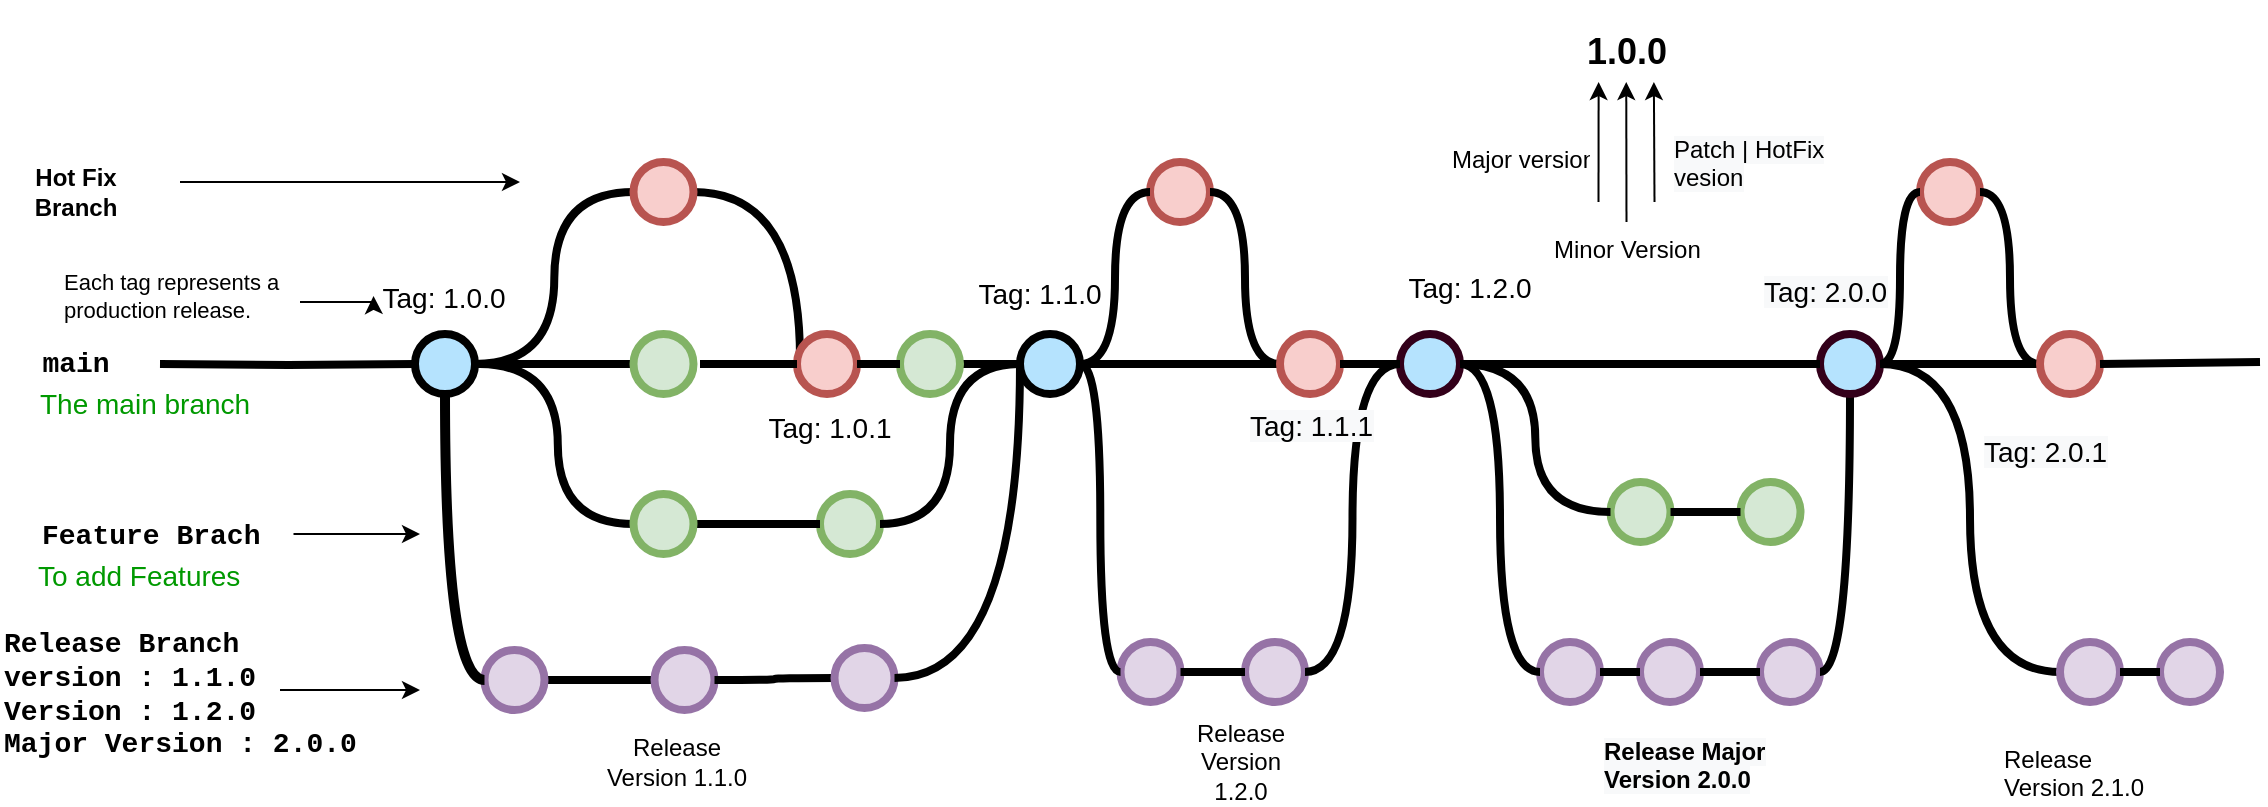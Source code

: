 <mxfile version="17.1.3" type="github">
  <diagram id="yPxyJZ8AM_hMuL3Unpa9" name="complex gitflow">
    <mxGraphModel dx="1047" dy="476" grid="1" gridSize="10" guides="1" tooltips="1" connect="1" arrows="1" fold="1" page="1" pageScale="1" pageWidth="1100" pageHeight="850" math="0" shadow="0">
      <root>
        <mxCell id="0" />
        <mxCell id="1" parent="0" />
        <mxCell id="IXHnteOLzzuu1bZbQJ6n-1" value="" style="rounded=0;html=1;jettySize=auto;orthogonalLoop=1;plain-blue;endArrow=none;endFill=0;strokeWidth=4;strokeColor=#000000;entryX=0;entryY=0.5;entryDx=0;entryDy=0;entryPerimeter=0;" parent="1" source="IXHnteOLzzuu1bZbQJ6n-3" target="IXHnteOLzzuu1bZbQJ6n-37" edge="1">
          <mxGeometry x="292.25" y="211" as="geometry">
            <mxPoint x="442.25" y="211" as="targetPoint" />
          </mxGeometry>
        </mxCell>
        <mxCell id="IXHnteOLzzuu1bZbQJ6n-2" style="edgeStyle=orthogonalEdgeStyle;curved=1;rounded=0;html=1;exitX=1;exitY=0.5;exitPerimeter=0;entryX=0;entryY=0.5;entryPerimeter=0;endArrow=none;endFill=0;jettySize=auto;orthogonalLoop=1;strokeWidth=4;fontSize=15;" parent="1" source="IXHnteOLzzuu1bZbQJ6n-3" target="IXHnteOLzzuu1bZbQJ6n-10" edge="1">
          <mxGeometry relative="1" as="geometry" />
        </mxCell>
        <mxCell id="IXHnteOLzzuu1bZbQJ6n-3" value="" style="verticalLabelPosition=bottom;verticalAlign=top;html=1;strokeWidth=4;shape=mxgraph.flowchart.on-page_reference;plain-blue;gradientColor=none;fillColor=#B5E3Fe;strokeColor=#000000;" parent="1" vertex="1">
          <mxGeometry x="277.5" y="196" width="30" height="30" as="geometry" />
        </mxCell>
        <mxCell id="IXHnteOLzzuu1bZbQJ6n-4" value="" style="edgeStyle=orthogonalEdgeStyle;curved=1;rounded=0;orthogonalLoop=1;jettySize=auto;html=1;endArrow=none;endFill=0;strokeWidth=4;entryX=0;entryY=0.5;entryDx=0;entryDy=0;entryPerimeter=0;" parent="1" source="IXHnteOLzzuu1bZbQJ6n-5" target="IXHnteOLzzuu1bZbQJ6n-69" edge="1">
          <mxGeometry relative="1" as="geometry">
            <mxPoint x="734.5" y="211" as="targetPoint" />
          </mxGeometry>
        </mxCell>
        <mxCell id="IXHnteOLzzuu1bZbQJ6n-5" value="" style="verticalLabelPosition=bottom;verticalAlign=top;html=1;strokeWidth=4;shape=mxgraph.flowchart.on-page_reference;plain-blue;gradientColor=none;strokeColor=#000000;fillColor=#B5E3FE;" parent="1" vertex="1">
          <mxGeometry x="580" y="196" width="30" height="30" as="geometry" />
        </mxCell>
        <mxCell id="IXHnteOLzzuu1bZbQJ6n-6" value="" style="verticalLabelPosition=bottom;verticalAlign=top;html=1;strokeWidth=4;shape=mxgraph.flowchart.on-page_reference;plain-blue;gradientColor=none;strokeColor=#33001A;fillColor=#B5E3FE;" parent="1" vertex="1">
          <mxGeometry x="770" y="196" width="30" height="30" as="geometry" />
        </mxCell>
        <mxCell id="IXHnteOLzzuu1bZbQJ6n-7" value="" style="edgeStyle=orthogonalEdgeStyle;rounded=0;html=1;jettySize=auto;orthogonalLoop=1;strokeWidth=4;endArrow=none;endFill=0;" parent="1" target="IXHnteOLzzuu1bZbQJ6n-3" edge="1">
          <mxGeometry x="192.25" y="211" as="geometry">
            <mxPoint x="150" y="211" as="sourcePoint" />
          </mxGeometry>
        </mxCell>
        <mxCell id="IXHnteOLzzuu1bZbQJ6n-8" value="main" style="text;html=1;strokeColor=none;fillColor=none;align=center;verticalAlign=middle;whiteSpace=wrap;overflow=hidden;fontSize=14;fontStyle=1;fontFamily=Courier New;" parent="1" vertex="1">
          <mxGeometry x="83" y="190" width="50" height="42" as="geometry" />
        </mxCell>
        <mxCell id="IXHnteOLzzuu1bZbQJ6n-9" style="edgeStyle=orthogonalEdgeStyle;curved=1;rounded=0;html=1;exitX=1;exitY=0.5;exitPerimeter=0;endArrow=none;endFill=0;jettySize=auto;orthogonalLoop=1;strokeWidth=4;fontSize=15;" parent="1" source="IXHnteOLzzuu1bZbQJ6n-10" edge="1">
          <mxGeometry relative="1" as="geometry">
            <mxPoint x="470" y="210" as="targetPoint" />
          </mxGeometry>
        </mxCell>
        <mxCell id="IXHnteOLzzuu1bZbQJ6n-10" value="" style="verticalLabelPosition=bottom;verticalAlign=top;html=1;strokeWidth=4;shape=mxgraph.flowchart.on-page_reference;strokeColor=#b85450;fillColor=#f8cecc;" parent="1" vertex="1">
          <mxGeometry x="386.75" y="110" width="30" height="30" as="geometry" />
        </mxCell>
        <mxCell id="IXHnteOLzzuu1bZbQJ6n-11" value="" style="verticalLabelPosition=bottom;verticalAlign=top;html=1;strokeWidth=4;shape=mxgraph.flowchart.on-page_reference;strokeColor=#b85450;fillColor=#f8cecc;" parent="1" vertex="1">
          <mxGeometry x="468.5" y="196" width="30" height="30" as="geometry" />
        </mxCell>
        <mxCell id="IXHnteOLzzuu1bZbQJ6n-12" value="Feature Brach&amp;nbsp;" style="text;html=1;strokeColor=none;fillColor=none;align=left;verticalAlign=middle;whiteSpace=wrap;overflow=hidden;fontSize=14;fontStyle=1;fontFamily=Courier New;" parent="1" vertex="1">
          <mxGeometry x="88.75" y="286" width="240" height="20" as="geometry" />
        </mxCell>
        <mxCell id="IXHnteOLzzuu1bZbQJ6n-13" value="" style="rounded=0;orthogonalLoop=1;jettySize=auto;html=1;endArrow=none;endFill=0;strokeWidth=4;" parent="1" source="IXHnteOLzzuu1bZbQJ6n-15" target="IXHnteOLzzuu1bZbQJ6n-17" edge="1">
          <mxGeometry relative="1" as="geometry" />
        </mxCell>
        <mxCell id="IXHnteOLzzuu1bZbQJ6n-15" value="" style="verticalLabelPosition=bottom;verticalAlign=top;html=1;strokeWidth=4;shape=mxgraph.flowchart.on-page_reference;strokeColor=#9673a6;fillColor=#e1d5e7;" parent="1" vertex="1">
          <mxGeometry x="312.25" y="354" width="30" height="30" as="geometry" />
        </mxCell>
        <mxCell id="IXHnteOLzzuu1bZbQJ6n-17" value="" style="verticalLabelPosition=bottom;verticalAlign=top;html=1;strokeWidth=4;shape=mxgraph.flowchart.on-page_reference;strokeColor=#9673a6;fillColor=#e1d5e7;" parent="1" vertex="1">
          <mxGeometry x="397.25" y="354" width="30" height="30" as="geometry" />
        </mxCell>
        <mxCell id="IXHnteOLzzuu1bZbQJ6n-18" value="" style="edgeStyle=orthogonalEdgeStyle;curved=1;rounded=0;orthogonalLoop=1;jettySize=auto;html=1;endArrow=none;endFill=0;strokeWidth=4;fontFamily=Courier New;fontColor=#009900;exitX=1;exitY=0.5;exitDx=0;exitDy=0;exitPerimeter=0;" parent="1" source="IXHnteOLzzuu1bZbQJ6n-17" target="IXHnteOLzzuu1bZbQJ6n-20" edge="1">
          <mxGeometry relative="1" as="geometry">
            <mxPoint x="498.5" y="368" as="sourcePoint" />
          </mxGeometry>
        </mxCell>
        <mxCell id="IXHnteOLzzuu1bZbQJ6n-20" value="" style="verticalLabelPosition=bottom;verticalAlign=top;html=1;strokeWidth=4;shape=mxgraph.flowchart.on-page_reference;strokeColor=#9673a6;fillColor=#e1d5e7;" parent="1" vertex="1">
          <mxGeometry x="487.25" y="353" width="30" height="30" as="geometry" />
        </mxCell>
        <mxCell id="IXHnteOLzzuu1bZbQJ6n-21" value="Release Branch&amp;nbsp;&lt;br&gt;version : 1.1.0&lt;br&gt;Version : 1.2.0&lt;br&gt;Major Version : 2.0.0" style="text;html=1;strokeColor=none;fillColor=none;align=left;verticalAlign=middle;whiteSpace=wrap;overflow=hidden;fontSize=14;fontStyle=1;fontFamily=Courier New;" parent="1" vertex="1">
          <mxGeometry x="70" y="340" width="190" height="69" as="geometry" />
        </mxCell>
        <mxCell id="IXHnteOLzzuu1bZbQJ6n-28" value="To add Features" style="text;html=1;strokeColor=none;fillColor=none;align=left;verticalAlign=middle;whiteSpace=wrap;overflow=hidden;fontSize=14;fontStyle=0;fontColor=#009900;" parent="1" vertex="1">
          <mxGeometry x="86.75" y="306" width="240" height="20" as="geometry" />
        </mxCell>
        <mxCell id="IXHnteOLzzuu1bZbQJ6n-29" value="The main branch&lt;br&gt;" style="text;html=1;strokeColor=none;fillColor=none;align=left;verticalAlign=middle;whiteSpace=wrap;overflow=hidden;fontSize=14;fontStyle=0;fontColor=#009900;" parent="1" vertex="1">
          <mxGeometry x="88.25" y="220" width="146.75" height="20" as="geometry" />
        </mxCell>
        <mxCell id="IXHnteOLzzuu1bZbQJ6n-30" value="" style="endArrow=classic;html=1;strokeWidth=1;fontFamily=Courier New;fontColor=#009900;" parent="1" edge="1">
          <mxGeometry width="50" height="50" relative="1" as="geometry">
            <mxPoint x="210" y="374" as="sourcePoint" />
            <mxPoint x="280" y="374" as="targetPoint" />
          </mxGeometry>
        </mxCell>
        <mxCell id="IXHnteOLzzuu1bZbQJ6n-31" value="" style="endArrow=classic;html=1;strokeWidth=1;fontFamily=Courier New;fontColor=#009900;" parent="1" edge="1">
          <mxGeometry width="50" height="50" relative="1" as="geometry">
            <mxPoint x="216.75" y="296" as="sourcePoint" />
            <mxPoint x="280" y="296" as="targetPoint" />
          </mxGeometry>
        </mxCell>
        <mxCell id="IXHnteOLzzuu1bZbQJ6n-32" value="Tag: 1.1.0" style="text;html=1;strokeColor=none;fillColor=none;align=center;verticalAlign=middle;whiteSpace=wrap;overflow=hidden;fontSize=14;" parent="1" vertex="1">
          <mxGeometry x="535" y="165" width="110" height="20" as="geometry" />
        </mxCell>
        <mxCell id="IXHnteOLzzuu1bZbQJ6n-33" value="Tag: 1.0.0" style="text;html=1;strokeColor=none;fillColor=none;align=center;verticalAlign=middle;whiteSpace=wrap;overflow=hidden;fontSize=14;" parent="1" vertex="1">
          <mxGeometry x="256.75" y="167" width="70" height="20" as="geometry" />
        </mxCell>
        <mxCell id="IXHnteOLzzuu1bZbQJ6n-34" value="Tag: 1.2.0" style="text;html=1;strokeColor=none;fillColor=none;align=center;verticalAlign=middle;whiteSpace=wrap;overflow=hidden;fontSize=14;" parent="1" vertex="1">
          <mxGeometry x="750" y="162" width="110" height="20" as="geometry" />
        </mxCell>
        <mxCell id="IXHnteOLzzuu1bZbQJ6n-35" value="" style="edgeStyle=orthogonalEdgeStyle;rounded=0;orthogonalLoop=1;jettySize=auto;html=1;fontSize=12;fontColor=#000000;entryX=0;entryY=0.5;entryDx=0;entryDy=0;" parent="1" source="IXHnteOLzzuu1bZbQJ6n-36" target="IXHnteOLzzuu1bZbQJ6n-33" edge="1">
          <mxGeometry relative="1" as="geometry">
            <mxPoint x="222.25" y="180" as="targetPoint" />
            <Array as="points">
              <mxPoint x="222.25" y="180" />
              <mxPoint x="222.25" y="180" />
            </Array>
          </mxGeometry>
        </mxCell>
        <mxCell id="IXHnteOLzzuu1bZbQJ6n-36" value="&lt;span style=&quot;text-align: center; font-size: 11px;&quot;&gt;Each tag represents a production release.&lt;/span&gt;" style="text;html=1;strokeColor=none;fillColor=none;align=left;verticalAlign=middle;whiteSpace=wrap;overflow=hidden;fontSize=11;fontStyle=0;fontColor=#000000;" parent="1" vertex="1">
          <mxGeometry x="100" y="158" width="120" height="38" as="geometry" />
        </mxCell>
        <mxCell id="IXHnteOLzzuu1bZbQJ6n-37" value="" style="verticalLabelPosition=bottom;verticalAlign=top;html=1;strokeWidth=4;shape=mxgraph.flowchart.on-page_reference;strokeColor=#82b366;fillColor=#d5e8d4;" parent="1" vertex="1">
          <mxGeometry x="386.75" y="196" width="30" height="30" as="geometry" />
        </mxCell>
        <mxCell id="IXHnteOLzzuu1bZbQJ6n-38" value="Tag: 1.0.1" style="text;html=1;strokeColor=none;fillColor=none;align=center;verticalAlign=middle;whiteSpace=wrap;overflow=hidden;fontSize=14;" parent="1" vertex="1">
          <mxGeometry x="450" y="232" width="70" height="20" as="geometry" />
        </mxCell>
        <mxCell id="IXHnteOLzzuu1bZbQJ6n-39" value="" style="endArrow=none;html=1;rounded=0;entryX=0;entryY=0.5;entryDx=0;entryDy=0;entryPerimeter=0;strokeWidth=4;" parent="1" target="IXHnteOLzzuu1bZbQJ6n-11" edge="1">
          <mxGeometry width="50" height="50" relative="1" as="geometry">
            <mxPoint x="420" y="211" as="sourcePoint" />
            <mxPoint x="460" y="200" as="targetPoint" />
          </mxGeometry>
        </mxCell>
        <mxCell id="IXHnteOLzzuu1bZbQJ6n-41" value="" style="endArrow=none;html=1;rounded=0;strokeWidth=4;entryX=0;entryY=0.5;entryDx=0;entryDy=0;edgeStyle=orthogonalEdgeStyle;curved=1;entryPerimeter=0;" parent="1" target="SwI2hQBCO6-UpaB0JKWH-16" edge="1">
          <mxGeometry width="50" height="50" relative="1" as="geometry">
            <mxPoint x="310" y="211" as="sourcePoint" />
            <mxPoint x="397.25" y="291" as="targetPoint" />
          </mxGeometry>
        </mxCell>
        <mxCell id="IXHnteOLzzuu1bZbQJ6n-43" value="" style="endArrow=none;html=1;rounded=0;strokeWidth=4;curved=1;entryX=0;entryY=0.5;entryDx=0;entryDy=0;entryPerimeter=0;exitX=1;exitY=0.5;exitDx=0;exitDy=0;exitPerimeter=0;startArrow=none;" parent="1" source="IXHnteOLzzuu1bZbQJ6n-46" target="IXHnteOLzzuu1bZbQJ6n-5" edge="1">
          <mxGeometry width="50" height="50" relative="1" as="geometry">
            <mxPoint x="500" y="250" as="sourcePoint" />
            <mxPoint x="550" y="200" as="targetPoint" />
          </mxGeometry>
        </mxCell>
        <mxCell id="IXHnteOLzzuu1bZbQJ6n-44" value="&lt;b&gt;Hot Fix Branch&lt;/b&gt;" style="text;html=1;strokeColor=none;fillColor=none;align=center;verticalAlign=middle;whiteSpace=wrap;rounded=0;" parent="1" vertex="1">
          <mxGeometry x="78" y="110" width="60" height="30" as="geometry" />
        </mxCell>
        <mxCell id="IXHnteOLzzuu1bZbQJ6n-45" value="" style="endArrow=classic;html=1;rounded=0;strokeWidth=1;curved=1;" parent="1" edge="1">
          <mxGeometry width="50" height="50" relative="1" as="geometry">
            <mxPoint x="160" y="120" as="sourcePoint" />
            <mxPoint x="330" y="120" as="targetPoint" />
          </mxGeometry>
        </mxCell>
        <mxCell id="IXHnteOLzzuu1bZbQJ6n-46" value="" style="verticalLabelPosition=bottom;verticalAlign=top;html=1;strokeWidth=4;shape=mxgraph.flowchart.on-page_reference;strokeColor=#82b366;fillColor=#d5e8d4;" parent="1" vertex="1">
          <mxGeometry x="520" y="196" width="30" height="30" as="geometry" />
        </mxCell>
        <mxCell id="IXHnteOLzzuu1bZbQJ6n-47" value="" style="endArrow=none;html=1;rounded=0;strokeWidth=4;curved=1;entryX=0;entryY=0.5;entryDx=0;entryDy=0;entryPerimeter=0;exitX=1;exitY=0.5;exitDx=0;exitDy=0;exitPerimeter=0;" parent="1" source="IXHnteOLzzuu1bZbQJ6n-11" target="IXHnteOLzzuu1bZbQJ6n-46" edge="1">
          <mxGeometry width="50" height="50" relative="1" as="geometry">
            <mxPoint x="498.5" y="211" as="sourcePoint" />
            <mxPoint x="622.25" y="211" as="targetPoint" />
          </mxGeometry>
        </mxCell>
        <mxCell id="IXHnteOLzzuu1bZbQJ6n-48" value="" style="endArrow=none;html=1;rounded=0;strokeWidth=5;curved=1;entryX=0;entryY=0.5;entryDx=0;entryDy=0;entryPerimeter=0;exitX=0.5;exitY=1;exitDx=0;exitDy=0;exitPerimeter=0;edgeStyle=orthogonalEdgeStyle;" parent="1" source="IXHnteOLzzuu1bZbQJ6n-3" target="IXHnteOLzzuu1bZbQJ6n-15" edge="1">
          <mxGeometry width="50" height="50" relative="1" as="geometry">
            <mxPoint x="320" y="390" as="sourcePoint" />
            <mxPoint x="370" y="340" as="targetPoint" />
          </mxGeometry>
        </mxCell>
        <mxCell id="IXHnteOLzzuu1bZbQJ6n-49" value="" style="verticalLabelPosition=bottom;verticalAlign=top;html=1;strokeWidth=4;shape=mxgraph.flowchart.on-page_reference;strokeColor=#82b366;fillColor=#d5e8d4;" parent="1" vertex="1">
          <mxGeometry x="480" y="276" width="30" height="30" as="geometry" />
        </mxCell>
        <mxCell id="IXHnteOLzzuu1bZbQJ6n-51" value="" style="endArrow=none;html=1;rounded=0;strokeWidth=4;entryX=0;entryY=0.5;entryDx=0;entryDy=0;entryPerimeter=0;exitX=1;exitY=0.5;exitDx=0;exitDy=0;exitPerimeter=0;edgeStyle=orthogonalEdgeStyle;curved=1;" parent="1" source="IXHnteOLzzuu1bZbQJ6n-49" target="IXHnteOLzzuu1bZbQJ6n-5" edge="1">
          <mxGeometry width="50" height="50" relative="1" as="geometry">
            <mxPoint x="580" y="290" as="sourcePoint" />
            <mxPoint x="630" y="240" as="targetPoint" />
          </mxGeometry>
        </mxCell>
        <mxCell id="IXHnteOLzzuu1bZbQJ6n-53" value="" style="endArrow=none;html=1;rounded=0;strokeWidth=4;entryX=0;entryY=0.5;entryDx=0;entryDy=0;entryPerimeter=0;exitX=1;exitY=0.5;exitDx=0;exitDy=0;exitPerimeter=0;edgeStyle=orthogonalEdgeStyle;curved=1;" parent="1" source="IXHnteOLzzuu1bZbQJ6n-20" target="IXHnteOLzzuu1bZbQJ6n-5" edge="1">
          <mxGeometry width="50" height="50" relative="1" as="geometry">
            <mxPoint x="580" y="400" as="sourcePoint" />
            <mxPoint x="630" y="350" as="targetPoint" />
            <Array as="points">
              <mxPoint x="580" y="368" />
            </Array>
          </mxGeometry>
        </mxCell>
        <mxCell id="IXHnteOLzzuu1bZbQJ6n-54" value="" style="verticalLabelPosition=bottom;verticalAlign=top;html=1;strokeWidth=4;shape=mxgraph.flowchart.on-page_reference;strokeColor=#9673a6;fillColor=#e1d5e7;" parent="1" vertex="1">
          <mxGeometry x="630.25" y="350" width="30" height="30" as="geometry" />
        </mxCell>
        <mxCell id="IXHnteOLzzuu1bZbQJ6n-55" value="" style="verticalLabelPosition=bottom;verticalAlign=top;html=1;strokeWidth=4;shape=mxgraph.flowchart.on-page_reference;strokeColor=#9673a6;fillColor=#e1d5e7;direction=south;" parent="1" vertex="1">
          <mxGeometry x="692.5" y="350" width="30" height="30" as="geometry" />
        </mxCell>
        <mxCell id="IXHnteOLzzuu1bZbQJ6n-56" value="" style="endArrow=none;html=1;rounded=0;strokeWidth=4;entryX=1;entryY=0.5;entryDx=0;entryDy=0;entryPerimeter=0;exitX=0;exitY=0.5;exitDx=0;exitDy=0;exitPerimeter=0;edgeStyle=orthogonalEdgeStyle;curved=1;" parent="1" source="IXHnteOLzzuu1bZbQJ6n-54" target="IXHnteOLzzuu1bZbQJ6n-5" edge="1">
          <mxGeometry width="50" height="50" relative="1" as="geometry">
            <mxPoint x="700" y="370" as="sourcePoint" />
            <mxPoint x="710" y="250" as="targetPoint" />
          </mxGeometry>
        </mxCell>
        <mxCell id="IXHnteOLzzuu1bZbQJ6n-57" value="" style="endArrow=none;html=1;rounded=0;strokeWidth=4;entryX=0.5;entryY=1;entryDx=0;entryDy=0;entryPerimeter=0;exitX=1;exitY=0.5;exitDx=0;exitDy=0;exitPerimeter=0;edgeStyle=orthogonalEdgeStyle;curved=1;" parent="1" source="IXHnteOLzzuu1bZbQJ6n-54" target="IXHnteOLzzuu1bZbQJ6n-55" edge="1">
          <mxGeometry width="50" height="50" relative="1" as="geometry">
            <mxPoint x="740" y="490" as="sourcePoint" />
            <mxPoint x="730" y="365" as="targetPoint" />
          </mxGeometry>
        </mxCell>
        <mxCell id="IXHnteOLzzuu1bZbQJ6n-58" value="" style="endArrow=none;html=1;rounded=0;strokeWidth=4;entryX=0;entryY=0.5;entryDx=0;entryDy=0;entryPerimeter=0;exitX=0.5;exitY=0;exitDx=0;exitDy=0;exitPerimeter=0;edgeStyle=orthogonalEdgeStyle;curved=1;" parent="1" source="IXHnteOLzzuu1bZbQJ6n-55" target="IXHnteOLzzuu1bZbQJ6n-6" edge="1">
          <mxGeometry width="50" height="50" relative="1" as="geometry">
            <mxPoint x="680" y="550" as="sourcePoint" />
            <mxPoint x="730" y="500" as="targetPoint" />
          </mxGeometry>
        </mxCell>
        <mxCell id="IXHnteOLzzuu1bZbQJ6n-64" value="Release Version 1.1.0" style="text;html=1;strokeColor=none;fillColor=none;align=center;verticalAlign=middle;whiteSpace=wrap;rounded=0;" parent="1" vertex="1">
          <mxGeometry x="367.25" y="390.25" width="82.75" height="39.75" as="geometry" />
        </mxCell>
        <mxCell id="IXHnteOLzzuu1bZbQJ6n-65" value="Release Version 1.2.0" style="text;html=1;strokeColor=none;fillColor=none;align=center;verticalAlign=middle;whiteSpace=wrap;rounded=0;" parent="1" vertex="1">
          <mxGeometry x="657.5" y="389.5" width="65" height="40.5" as="geometry" />
        </mxCell>
        <mxCell id="IXHnteOLzzuu1bZbQJ6n-66" value="" style="verticalLabelPosition=bottom;verticalAlign=top;html=1;strokeWidth=4;shape=mxgraph.flowchart.on-page_reference;strokeColor=#b85450;fillColor=#f8cecc;" parent="1" vertex="1">
          <mxGeometry x="645" y="110" width="30" height="30" as="geometry" />
        </mxCell>
        <mxCell id="IXHnteOLzzuu1bZbQJ6n-67" value="" style="endArrow=none;html=1;rounded=0;strokeWidth=4;entryX=0;entryY=0.5;entryDx=0;entryDy=0;entryPerimeter=0;edgeStyle=orthogonalEdgeStyle;curved=1;exitX=1;exitY=0.5;exitDx=0;exitDy=0;exitPerimeter=0;" parent="1" source="IXHnteOLzzuu1bZbQJ6n-5" target="IXHnteOLzzuu1bZbQJ6n-66" edge="1">
          <mxGeometry width="50" height="50" relative="1" as="geometry">
            <mxPoint x="650" y="210" as="sourcePoint" />
            <mxPoint x="640" y="120" as="targetPoint" />
          </mxGeometry>
        </mxCell>
        <mxCell id="IXHnteOLzzuu1bZbQJ6n-68" value="" style="endArrow=none;html=1;rounded=0;strokeWidth=4;entryX=1;entryY=0.5;entryDx=0;entryDy=0;entryPerimeter=0;exitX=0;exitY=0.5;exitDx=0;exitDy=0;exitPerimeter=0;edgeStyle=orthogonalEdgeStyle;curved=1;" parent="1" source="IXHnteOLzzuu1bZbQJ6n-69" target="IXHnteOLzzuu1bZbQJ6n-66" edge="1">
          <mxGeometry width="50" height="50" relative="1" as="geometry">
            <mxPoint x="720" y="210" as="sourcePoint" />
            <mxPoint x="640" y="110" as="targetPoint" />
          </mxGeometry>
        </mxCell>
        <mxCell id="IXHnteOLzzuu1bZbQJ6n-69" value="" style="verticalLabelPosition=bottom;verticalAlign=top;html=1;strokeWidth=4;shape=mxgraph.flowchart.on-page_reference;strokeColor=#b85450;fillColor=#f8cecc;" parent="1" vertex="1">
          <mxGeometry x="710" y="196" width="30" height="30" as="geometry" />
        </mxCell>
        <mxCell id="IXHnteOLzzuu1bZbQJ6n-70" value="" style="endArrow=none;html=1;rounded=0;strokeWidth=4;entryX=0;entryY=0.5;entryDx=0;entryDy=0;entryPerimeter=0;exitX=1;exitY=0.5;exitDx=0;exitDy=0;exitPerimeter=0;" parent="1" source="IXHnteOLzzuu1bZbQJ6n-69" target="IXHnteOLzzuu1bZbQJ6n-6" edge="1">
          <mxGeometry width="50" height="50" relative="1" as="geometry">
            <mxPoint x="750" y="280" as="sourcePoint" />
            <mxPoint x="800" y="230" as="targetPoint" />
          </mxGeometry>
        </mxCell>
        <mxCell id="IXHnteOLzzuu1bZbQJ6n-78" value="" style="endArrow=none;html=1;rounded=0;strokeWidth=4;exitX=1;exitY=0.5;exitDx=0;exitDy=0;exitPerimeter=0;startArrow=none;entryX=0;entryY=0.5;entryDx=0;entryDy=0;entryPerimeter=0;" parent="1" source="IXHnteOLzzuu1bZbQJ6n-143" target="IXHnteOLzzuu1bZbQJ6n-160" edge="1">
          <mxGeometry width="50" height="50" relative="1" as="geometry">
            <mxPoint x="950" y="330" as="sourcePoint" />
            <mxPoint x="1120" y="210" as="targetPoint" />
          </mxGeometry>
        </mxCell>
        <mxCell id="IXHnteOLzzuu1bZbQJ6n-159" value="&lt;span style=&quot;color: rgba(0 , 0 , 0 , 0) ; font-family: monospace ; font-size: 0px ; background-color: rgb(248 , 249 , 250)&quot;&gt;%3CmxGraphModel%3E%3Croot%3E%3CmxCell%20id%3D%220%22%2F%3E%3CmxCell%20id%3D%221%22%20parent%3D%220%22%2F%3E%3CmxCell%20id%3D%222%22%20value%3D%22%22%20style%3D%22verticalLabelPosition%3Dbottom%3BverticalAlign%3Dtop%3Bhtml%3D1%3BstrokeWidth%3D4%3Bshape%3Dmxgraph.flowchart.on-page_reference%3BstrokeColor%3D%23b85450%3BfillColor%3D%23f8cecc%3B%22%20vertex%3D%221%22%20parent%3D%221%22%3E%3CmxGeometry%20x%3D%22710%22%20y%3D%22196%22%20width%3D%2230%22%20height%3D%2230%22%20as%3D%22geometry%22%2F%3E%3C%2FmxCell%3E%3C%2Froot%3E%3C%2FmxGraphModel%3E&lt;/span&gt;" style="edgeLabel;html=1;align=center;verticalAlign=middle;resizable=0;points=[];" parent="IXHnteOLzzuu1bZbQJ6n-78" vertex="1" connectable="0">
          <mxGeometry x="0.276" y="3" relative="1" as="geometry">
            <mxPoint as="offset" />
          </mxGeometry>
        </mxCell>
        <mxCell id="IXHnteOLzzuu1bZbQJ6n-82" value="&lt;span style=&quot;color: rgb(0 , 0 , 0) ; font-family: &amp;#34;helvetica&amp;#34; ; font-size: 14px ; font-style: normal ; font-weight: 400 ; letter-spacing: normal ; text-align: center ; text-indent: 0px ; text-transform: none ; word-spacing: 0px ; background-color: rgb(248 , 249 , 250) ; display: inline ; float: none&quot;&gt;Tag: 1.1.1&lt;/span&gt;" style="text;whiteSpace=wrap;html=1;" parent="1" vertex="1">
          <mxGeometry x="692.5" y="227" width="90" height="30" as="geometry" />
        </mxCell>
        <mxCell id="IXHnteOLzzuu1bZbQJ6n-135" value="" style="verticalLabelPosition=bottom;verticalAlign=top;html=1;strokeWidth=4;shape=mxgraph.flowchart.on-page_reference;strokeColor=#9673a6;fillColor=#e1d5e7;" parent="1" vertex="1">
          <mxGeometry x="950" y="350" width="30" height="30" as="geometry" />
        </mxCell>
        <mxCell id="IXHnteOLzzuu1bZbQJ6n-136" value="" style="verticalLabelPosition=bottom;verticalAlign=top;html=1;strokeWidth=4;shape=mxgraph.flowchart.on-page_reference;strokeColor=#9673a6;fillColor=#e1d5e7;" parent="1" vertex="1">
          <mxGeometry x="890" y="350" width="30" height="30" as="geometry" />
        </mxCell>
        <mxCell id="IXHnteOLzzuu1bZbQJ6n-137" value="" style="verticalLabelPosition=bottom;verticalAlign=top;html=1;strokeWidth=4;shape=mxgraph.flowchart.on-page_reference;strokeColor=#9673a6;fillColor=#e1d5e7;" parent="1" vertex="1">
          <mxGeometry x="840" y="350" width="30" height="30" as="geometry" />
        </mxCell>
        <mxCell id="IXHnteOLzzuu1bZbQJ6n-139" value="" style="endArrow=none;html=1;rounded=0;strokeWidth=4;entryX=1;entryY=0.5;entryDx=0;entryDy=0;entryPerimeter=0;exitX=0;exitY=0.5;exitDx=0;exitDy=0;exitPerimeter=0;edgeStyle=orthogonalEdgeStyle;curved=1;" parent="1" source="IXHnteOLzzuu1bZbQJ6n-137" target="IXHnteOLzzuu1bZbQJ6n-6" edge="1">
          <mxGeometry width="50" height="50" relative="1" as="geometry">
            <mxPoint x="570" y="310" as="sourcePoint" />
            <mxPoint x="620" y="260" as="targetPoint" />
          </mxGeometry>
        </mxCell>
        <mxCell id="IXHnteOLzzuu1bZbQJ6n-140" value="" style="endArrow=none;html=1;rounded=0;strokeWidth=4;entryX=1;entryY=0.5;entryDx=0;entryDy=0;entryPerimeter=0;exitX=0;exitY=0.5;exitDx=0;exitDy=0;exitPerimeter=0;" parent="1" source="IXHnteOLzzuu1bZbQJ6n-136" target="IXHnteOLzzuu1bZbQJ6n-137" edge="1">
          <mxGeometry width="50" height="50" relative="1" as="geometry">
            <mxPoint x="890" y="280" as="sourcePoint" />
            <mxPoint x="860" y="126" as="targetPoint" />
          </mxGeometry>
        </mxCell>
        <mxCell id="IXHnteOLzzuu1bZbQJ6n-141" value="" style="endArrow=none;html=1;rounded=0;strokeWidth=4;entryX=1;entryY=0.5;entryDx=0;entryDy=0;entryPerimeter=0;exitX=0;exitY=0.5;exitDx=0;exitDy=0;exitPerimeter=0;" parent="1" source="IXHnteOLzzuu1bZbQJ6n-135" target="IXHnteOLzzuu1bZbQJ6n-136" edge="1">
          <mxGeometry width="50" height="50" relative="1" as="geometry">
            <mxPoint x="860" y="385" as="sourcePoint" />
            <mxPoint x="830" y="231" as="targetPoint" />
          </mxGeometry>
        </mxCell>
        <mxCell id="IXHnteOLzzuu1bZbQJ6n-142" value="" style="endArrow=none;html=1;rounded=0;strokeWidth=4;entryX=1;entryY=0.5;entryDx=0;entryDy=0;entryPerimeter=0;exitX=0.5;exitY=1;exitDx=0;exitDy=0;exitPerimeter=0;edgeStyle=orthogonalEdgeStyle;curved=1;" parent="1" source="IXHnteOLzzuu1bZbQJ6n-143" target="IXHnteOLzzuu1bZbQJ6n-135" edge="1">
          <mxGeometry width="50" height="50" relative="1" as="geometry">
            <mxPoint x="1040" y="210" as="sourcePoint" />
            <mxPoint x="840" y="241" as="targetPoint" />
          </mxGeometry>
        </mxCell>
        <mxCell id="IXHnteOLzzuu1bZbQJ6n-143" value="" style="verticalLabelPosition=bottom;verticalAlign=top;html=1;strokeWidth=4;shape=mxgraph.flowchart.on-page_reference;plain-blue;gradientColor=none;strokeColor=#33001A;fillColor=#B5E3FE;" parent="1" vertex="1">
          <mxGeometry x="980" y="196" width="30" height="30" as="geometry" />
        </mxCell>
        <mxCell id="IXHnteOLzzuu1bZbQJ6n-144" value="" style="endArrow=none;html=1;rounded=0;strokeWidth=4;exitX=1;exitY=0.5;exitDx=0;exitDy=0;exitPerimeter=0;" parent="1" source="IXHnteOLzzuu1bZbQJ6n-6" target="IXHnteOLzzuu1bZbQJ6n-143" edge="1">
          <mxGeometry width="50" height="50" relative="1" as="geometry">
            <mxPoint x="810" y="211" as="sourcePoint" />
            <mxPoint x="1120" y="210" as="targetPoint" />
          </mxGeometry>
        </mxCell>
        <mxCell id="IXHnteOLzzuu1bZbQJ6n-152" value="&lt;span style=&quot;color: rgb(0 , 0 , 0) ; font-family: &amp;#34;helvetica&amp;#34; ; font-size: 14px ; font-style: normal ; font-weight: 400 ; letter-spacing: normal ; text-align: center ; text-indent: 0px ; text-transform: none ; word-spacing: 0px ; background-color: rgb(248 , 249 , 250) ; display: inline ; float: none&quot;&gt;Tag: 2.0.0&lt;/span&gt;" style="text;whiteSpace=wrap;html=1;" parent="1" vertex="1">
          <mxGeometry x="950" y="160" width="90" height="30" as="geometry" />
        </mxCell>
        <mxCell id="IXHnteOLzzuu1bZbQJ6n-155" value="&lt;span style=&quot;color: rgb(0 , 0 , 0) ; font-family: &amp;#34;helvetica&amp;#34; ; font-size: 12px ; font-style: normal ; letter-spacing: normal ; text-align: center ; text-indent: 0px ; text-transform: none ; word-spacing: 0px ; background-color: rgb(248 , 249 , 250) ; display: inline ; float: none&quot;&gt;&lt;b&gt;Release Major Version 2.0.0&lt;/b&gt;&lt;/span&gt;" style="text;whiteSpace=wrap;html=1;" parent="1" vertex="1">
          <mxGeometry x="870" y="390.5" width="90" height="28.5" as="geometry" />
        </mxCell>
        <mxCell id="IXHnteOLzzuu1bZbQJ6n-156" value="" style="verticalLabelPosition=bottom;verticalAlign=top;html=1;strokeWidth=4;shape=mxgraph.flowchart.on-page_reference;strokeColor=#b85450;fillColor=#f8cecc;" parent="1" vertex="1">
          <mxGeometry x="1030" y="110" width="30" height="30" as="geometry" />
        </mxCell>
        <mxCell id="IXHnteOLzzuu1bZbQJ6n-157" value="" style="endArrow=none;html=1;rounded=0;strokeWidth=4;exitX=0;exitY=0.5;exitDx=0;exitDy=0;exitPerimeter=0;edgeStyle=orthogonalEdgeStyle;curved=1;entryX=1;entryY=0.5;entryDx=0;entryDy=0;entryPerimeter=0;" parent="1" source="IXHnteOLzzuu1bZbQJ6n-156" target="IXHnteOLzzuu1bZbQJ6n-143" edge="1">
          <mxGeometry width="50" height="50" relative="1" as="geometry">
            <mxPoint x="1005" y="236" as="sourcePoint" />
            <mxPoint x="990" y="190" as="targetPoint" />
          </mxGeometry>
        </mxCell>
        <mxCell id="IXHnteOLzzuu1bZbQJ6n-158" value="" style="endArrow=none;html=1;rounded=0;strokeWidth=4;exitX=1;exitY=0.5;exitDx=0;exitDy=0;exitPerimeter=0;edgeStyle=orthogonalEdgeStyle;curved=1;entryX=0;entryY=0.5;entryDx=0;entryDy=0;entryPerimeter=0;" parent="1" source="IXHnteOLzzuu1bZbQJ6n-156" target="IXHnteOLzzuu1bZbQJ6n-160" edge="1">
          <mxGeometry width="50" height="50" relative="1" as="geometry">
            <mxPoint x="1015" y="246" as="sourcePoint" />
            <mxPoint x="1080" y="170" as="targetPoint" />
          </mxGeometry>
        </mxCell>
        <mxCell id="IXHnteOLzzuu1bZbQJ6n-160" value="" style="verticalLabelPosition=bottom;verticalAlign=top;html=1;strokeWidth=4;shape=mxgraph.flowchart.on-page_reference;strokeColor=#b85450;fillColor=#f8cecc;" parent="1" vertex="1">
          <mxGeometry x="1090" y="196" width="30" height="30" as="geometry" />
        </mxCell>
        <mxCell id="IXHnteOLzzuu1bZbQJ6n-164" value="" style="endArrow=none;html=1;rounded=0;strokeWidth=4;exitX=1;exitY=0.5;exitDx=0;exitDy=0;exitPerimeter=0;startArrow=none;" parent="1" source="IXHnteOLzzuu1bZbQJ6n-160" edge="1">
          <mxGeometry width="50" height="50" relative="1" as="geometry">
            <mxPoint x="1110" y="211" as="sourcePoint" />
            <mxPoint x="1200" y="210" as="targetPoint" />
          </mxGeometry>
        </mxCell>
        <mxCell id="IXHnteOLzzuu1bZbQJ6n-166" value="&lt;span style=&quot;color: rgb(0 , 0 , 0) ; font-family: &amp;#34;helvetica&amp;#34; ; font-size: 14px ; font-style: normal ; font-weight: 400 ; letter-spacing: normal ; text-align: center ; text-indent: 0px ; text-transform: none ; word-spacing: 0px ; background-color: rgb(248 , 249 , 250) ; display: inline ; float: none&quot;&gt;Tag: 2.0.1&lt;/span&gt;" style="text;whiteSpace=wrap;html=1;" parent="1" vertex="1">
          <mxGeometry x="1060" y="240" width="90" height="30" as="geometry" />
        </mxCell>
        <mxCell id="IXHnteOLzzuu1bZbQJ6n-167" value="" style="endArrow=none;html=1;rounded=0;strokeWidth=4;exitX=1;exitY=0.5;exitDx=0;exitDy=0;exitPerimeter=0;entryX=0;entryY=0.5;entryDx=0;entryDy=0;entryPerimeter=0;edgeStyle=orthogonalEdgeStyle;curved=1;" parent="1" source="IXHnteOLzzuu1bZbQJ6n-143" target="IXHnteOLzzuu1bZbQJ6n-168" edge="1">
          <mxGeometry width="50" height="50" relative="1" as="geometry">
            <mxPoint x="1005" y="236" as="sourcePoint" />
            <mxPoint x="1190" y="370" as="targetPoint" />
          </mxGeometry>
        </mxCell>
        <mxCell id="IXHnteOLzzuu1bZbQJ6n-168" value="" style="verticalLabelPosition=bottom;verticalAlign=top;html=1;strokeWidth=4;shape=mxgraph.flowchart.on-page_reference;strokeColor=#9673a6;fillColor=#e1d5e7;" parent="1" vertex="1">
          <mxGeometry x="1100" y="350" width="30" height="30" as="geometry" />
        </mxCell>
        <mxCell id="IXHnteOLzzuu1bZbQJ6n-169" value="&lt;span style=&quot;color: rgb(0 , 0 , 0) ; font-family: &amp;#34;helvetica&amp;#34; ; font-size: 12px ; font-style: normal ; letter-spacing: normal ; text-align: center ; text-indent: 0px ; text-transform: none ; word-spacing: 0px&quot;&gt;Release Version 2.1.0&lt;/span&gt;" style="text;whiteSpace=wrap;html=1;" parent="1" vertex="1">
          <mxGeometry x="1070" y="394.75" width="80" height="30" as="geometry" />
        </mxCell>
        <mxCell id="IXHnteOLzzuu1bZbQJ6n-193" value="&lt;h2&gt;&lt;b&gt;1.0.0&lt;/b&gt;&lt;/h2&gt;" style="text;html=1;strokeColor=none;fillColor=none;align=center;verticalAlign=middle;whiteSpace=wrap;rounded=0;" parent="1" vertex="1">
          <mxGeometry x="855.5" y="40" width="55.25" height="30" as="geometry" />
        </mxCell>
        <mxCell id="IXHnteOLzzuu1bZbQJ6n-194" value="" style="endArrow=classic;html=1;rounded=0;strokeWidth=1;curved=1;entryX=0.25;entryY=1;entryDx=0;entryDy=0;" parent="1" target="IXHnteOLzzuu1bZbQJ6n-193" edge="1">
          <mxGeometry width="50" height="50" relative="1" as="geometry">
            <mxPoint x="869.25" y="130" as="sourcePoint" />
            <mxPoint x="865.25" y="-70" as="targetPoint" />
          </mxGeometry>
        </mxCell>
        <mxCell id="IXHnteOLzzuu1bZbQJ6n-195" value="" style="endArrow=classic;html=1;rounded=0;strokeWidth=1;curved=1;entryX=0.5;entryY=1;entryDx=0;entryDy=0;" parent="1" target="IXHnteOLzzuu1bZbQJ6n-193" edge="1">
          <mxGeometry width="50" height="50" relative="1" as="geometry">
            <mxPoint x="883.25" y="140" as="sourcePoint" />
            <mxPoint x="879.312" y="80" as="targetPoint" />
          </mxGeometry>
        </mxCell>
        <mxCell id="IXHnteOLzzuu1bZbQJ6n-196" value="" style="endArrow=classic;html=1;rounded=0;strokeWidth=1;curved=1;entryX=0.75;entryY=1;entryDx=0;entryDy=0;" parent="1" target="IXHnteOLzzuu1bZbQJ6n-193" edge="1">
          <mxGeometry width="50" height="50" relative="1" as="geometry">
            <mxPoint x="897.25" y="130" as="sourcePoint" />
            <mxPoint x="889.312" y="90" as="targetPoint" />
          </mxGeometry>
        </mxCell>
        <mxCell id="IXHnteOLzzuu1bZbQJ6n-197" value="Major version&#xa;" style="text;strokeColor=none;fillColor=none;align=left;verticalAlign=middle;spacingLeft=4;spacingRight=4;overflow=hidden;points=[[0,0.5],[1,0.5]];portConstraint=eastwest;rotatable=0;" parent="1" vertex="1">
          <mxGeometry x="790" y="100" width="80" height="30" as="geometry" />
        </mxCell>
        <mxCell id="IXHnteOLzzuu1bZbQJ6n-198" value="&lt;font face=&quot;helvetica&quot;&gt;Minor Version&lt;/font&gt;" style="text;whiteSpace=wrap;html=1;" parent="1" vertex="1">
          <mxGeometry x="845.25" y="140" width="100" height="30" as="geometry" />
        </mxCell>
        <mxCell id="IXHnteOLzzuu1bZbQJ6n-199" value="&lt;span style=&quot;color: rgb(0 , 0 , 0) ; font-family: &amp;#34;helvetica&amp;#34; ; font-size: 12px ; font-style: normal ; font-weight: 400 ; letter-spacing: normal ; text-align: left ; text-indent: 0px ; text-transform: none ; word-spacing: 0px ; background-color: rgb(248 , 249 , 250) ; display: inline ; float: none&quot;&gt;Patch | HotFix vesion&lt;/span&gt;" style="text;whiteSpace=wrap;html=1;" parent="1" vertex="1">
          <mxGeometry x="905.25" y="90" width="100" height="30" as="geometry" />
        </mxCell>
        <mxCell id="SwI2hQBCO6-UpaB0JKWH-1" value="" style="endArrow=none;html=1;rounded=0;entryX=0;entryY=0.5;entryDx=0;entryDy=0;entryPerimeter=0;strokeWidth=4;exitX=1;exitY=0.5;exitDx=0;exitDy=0;exitPerimeter=0;" parent="1" source="SwI2hQBCO6-UpaB0JKWH-16" target="IXHnteOLzzuu1bZbQJ6n-49" edge="1">
          <mxGeometry width="50" height="50" relative="1" as="geometry">
            <mxPoint x="427.25" y="291" as="sourcePoint" />
            <mxPoint x="478.5" y="221" as="targetPoint" />
          </mxGeometry>
        </mxCell>
        <mxCell id="SwI2hQBCO6-UpaB0JKWH-3" value="" style="verticalLabelPosition=bottom;verticalAlign=top;html=1;strokeWidth=4;shape=mxgraph.flowchart.on-page_reference;strokeColor=#82b366;fillColor=#d5e8d4;" parent="1" vertex="1">
          <mxGeometry x="875.25" y="270" width="30" height="30" as="geometry" />
        </mxCell>
        <mxCell id="SwI2hQBCO6-UpaB0JKWH-4" value="" style="endArrow=none;html=1;rounded=0;strokeWidth=4;entryX=1;entryY=0.5;entryDx=0;entryDy=0;entryPerimeter=0;exitX=0;exitY=0.5;exitDx=0;exitDy=0;exitPerimeter=0;edgeStyle=orthogonalEdgeStyle;curved=1;" parent="1" source="SwI2hQBCO6-UpaB0JKWH-3" target="IXHnteOLzzuu1bZbQJ6n-6" edge="1">
          <mxGeometry width="50" height="50" relative="1" as="geometry">
            <mxPoint x="520" y="301" as="sourcePoint" />
            <mxPoint x="590" y="221" as="targetPoint" />
          </mxGeometry>
        </mxCell>
        <mxCell id="SwI2hQBCO6-UpaB0JKWH-5" value="" style="verticalLabelPosition=bottom;verticalAlign=top;html=1;strokeWidth=4;shape=mxgraph.flowchart.on-page_reference;strokeColor=#82b366;fillColor=#d5e8d4;" parent="1" vertex="1">
          <mxGeometry x="940.25" y="270" width="30" height="30" as="geometry" />
        </mxCell>
        <mxCell id="SwI2hQBCO6-UpaB0JKWH-9" value="" style="edgeStyle=orthogonalEdgeStyle;curved=1;rounded=0;orthogonalLoop=1;jettySize=auto;html=1;endArrow=none;endFill=0;strokeWidth=4;entryX=1;entryY=0.5;entryDx=0;entryDy=0;entryPerimeter=0;exitX=0;exitY=0.5;exitDx=0;exitDy=0;exitPerimeter=0;" parent="1" source="SwI2hQBCO6-UpaB0JKWH-5" target="SwI2hQBCO6-UpaB0JKWH-3" edge="1">
          <mxGeometry relative="1" as="geometry">
            <mxPoint x="720" y="221" as="targetPoint" />
            <mxPoint x="620" y="221" as="sourcePoint" />
          </mxGeometry>
        </mxCell>
        <mxCell id="SwI2hQBCO6-UpaB0JKWH-10" value="" style="verticalLabelPosition=bottom;verticalAlign=top;html=1;strokeWidth=4;shape=mxgraph.flowchart.on-page_reference;strokeColor=#9673a6;fillColor=#e1d5e7;" parent="1" vertex="1">
          <mxGeometry x="1150" y="350" width="30" height="30" as="geometry" />
        </mxCell>
        <mxCell id="SwI2hQBCO6-UpaB0JKWH-11" value="" style="endArrow=none;html=1;rounded=0;strokeWidth=4;exitX=1;exitY=0.5;exitDx=0;exitDy=0;exitPerimeter=0;startArrow=none;entryX=0;entryY=0.5;entryDx=0;entryDy=0;entryPerimeter=0;" parent="1" source="IXHnteOLzzuu1bZbQJ6n-168" target="SwI2hQBCO6-UpaB0JKWH-10" edge="1">
          <mxGeometry width="50" height="50" relative="1" as="geometry">
            <mxPoint x="1130" y="361" as="sourcePoint" />
            <mxPoint x="1220" y="360" as="targetPoint" />
          </mxGeometry>
        </mxCell>
        <mxCell id="SwI2hQBCO6-UpaB0JKWH-16" value="" style="verticalLabelPosition=bottom;verticalAlign=top;html=1;strokeWidth=4;shape=mxgraph.flowchart.on-page_reference;strokeColor=#82b366;fillColor=#d5e8d4;" parent="1" vertex="1">
          <mxGeometry x="386.75" y="276" width="30" height="30" as="geometry" />
        </mxCell>
      </root>
    </mxGraphModel>
  </diagram>
</mxfile>
